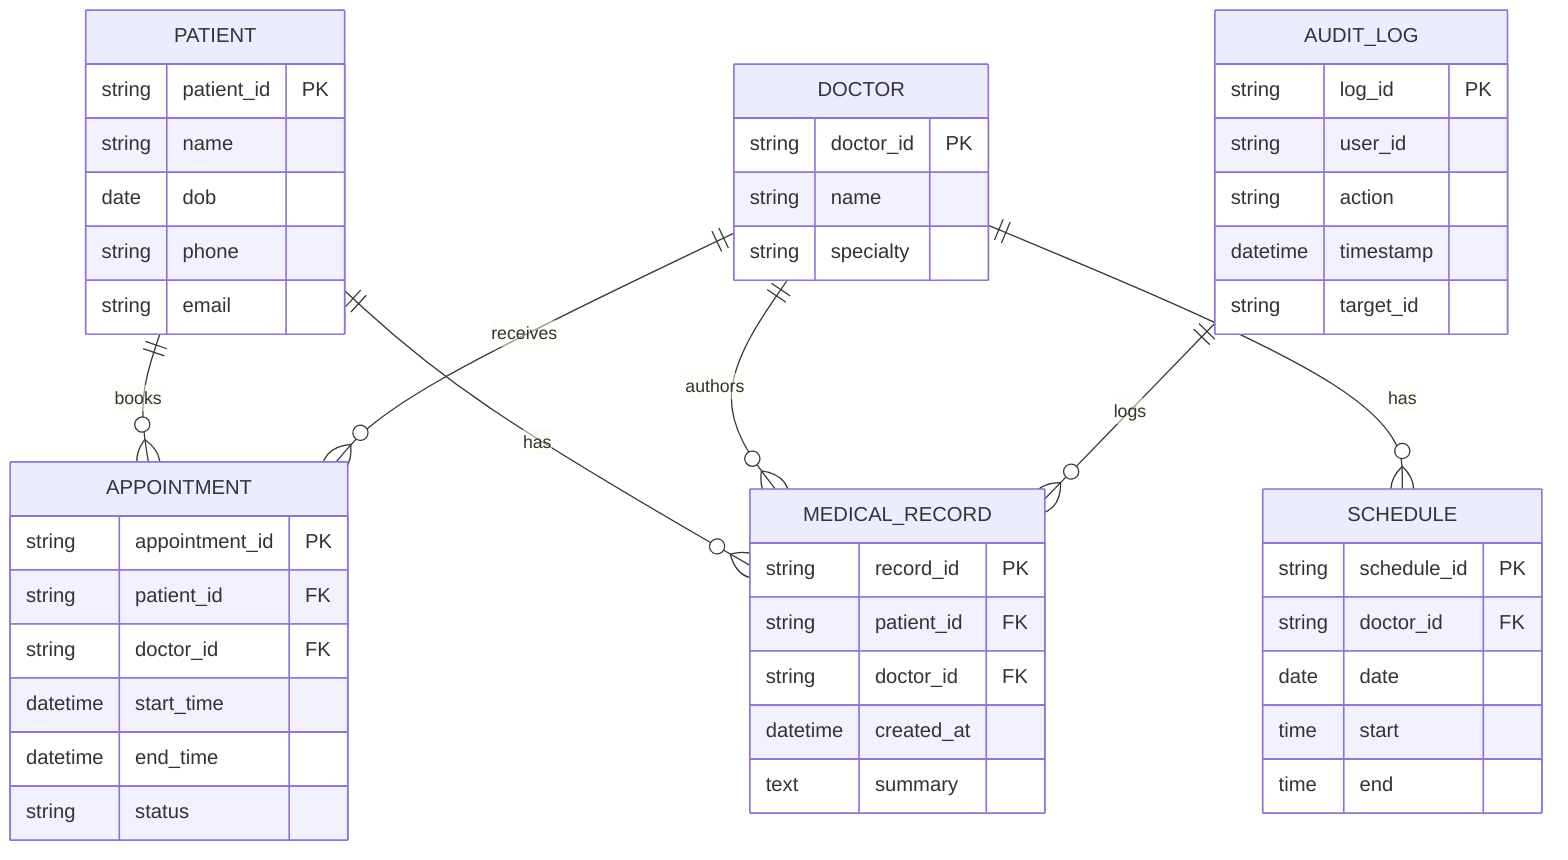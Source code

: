 erDiagram
    PATIENT {
        string patient_id PK
        string name
        date dob
        string phone
        string email
    }
    DOCTOR {
        string doctor_id PK
        string name
        string specialty
    }
    APPOINTMENT {
        string appointment_id PK
        string patient_id FK
        string doctor_id FK
        datetime start_time
        datetime end_time
        string status
    }
    SCHEDULE {
        string schedule_id PK
        string doctor_id FK
        date date
        time start
        time end
    }
    MEDICAL_RECORD {
        string record_id PK
        string patient_id FK
        string doctor_id FK
        datetime created_at
        text summary
    }
    AUDIT_LOG {
        string log_id PK
        string user_id
        string action
        datetime timestamp
        string target_id
    }

    PATIENT ||--o{ APPOINTMENT : books
    DOCTOR ||--o{ APPOINTMENT : receives
    DOCTOR ||--o{ SCHEDULE : has
    PATIENT ||--o{ MEDICAL_RECORD : has
    DOCTOR ||--o{ MEDICAL_RECORD : authors
    AUDIT_LOG ||--o{ MEDICAL_RECORD : logs